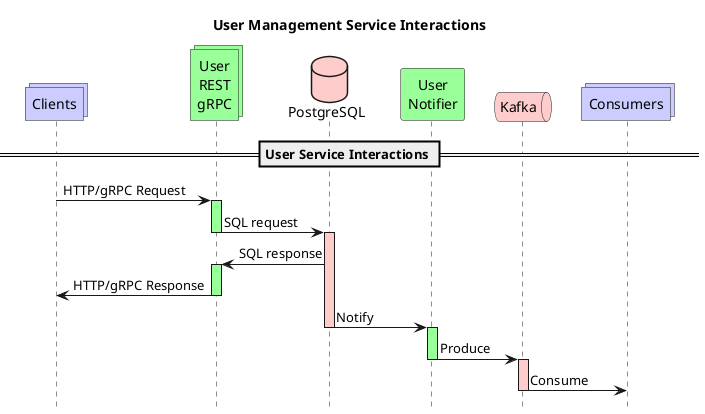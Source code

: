 @startuml users-interactions

scale max 1200 width
hide footbox
skinparam ParticipantPadding 20

title User Management Service Interactions

collections "Clients" as CLIENT #CCCCFF
collections "User\nREST\ngRPC" as USER #99FF99
database "PostgreSQL" as POSTGRES #FFCCCC
participant "User\nNotifier" as USERN #99FF99
queue "Kafka" as KAFKA #FFCCCC
collections "Consumers" as CONSUMERS #CCCCFF

== User Service Interactions ==
CLIENT -> USER : HTTP/gRPC Request

activate USER #99FF99
USER -> POSTGRES: SQL request
deactivate USER

activate POSTGRES #FFCCCC
USER <- POSTGRES: SQL response
activate USER #99FF99

CLIENT <- USER : HTTP/gRPC Response
deactivate USER

POSTGRES -> USERN: Notify
deactivate POSTGRES
activate USERN #99FF99
USERN -> KAFKA: Produce
deactivate USERN
activate KAFKA #FFCCCC
KAFKA -> CONSUMERS: Consume
deactivate KAFKA

@enduml

